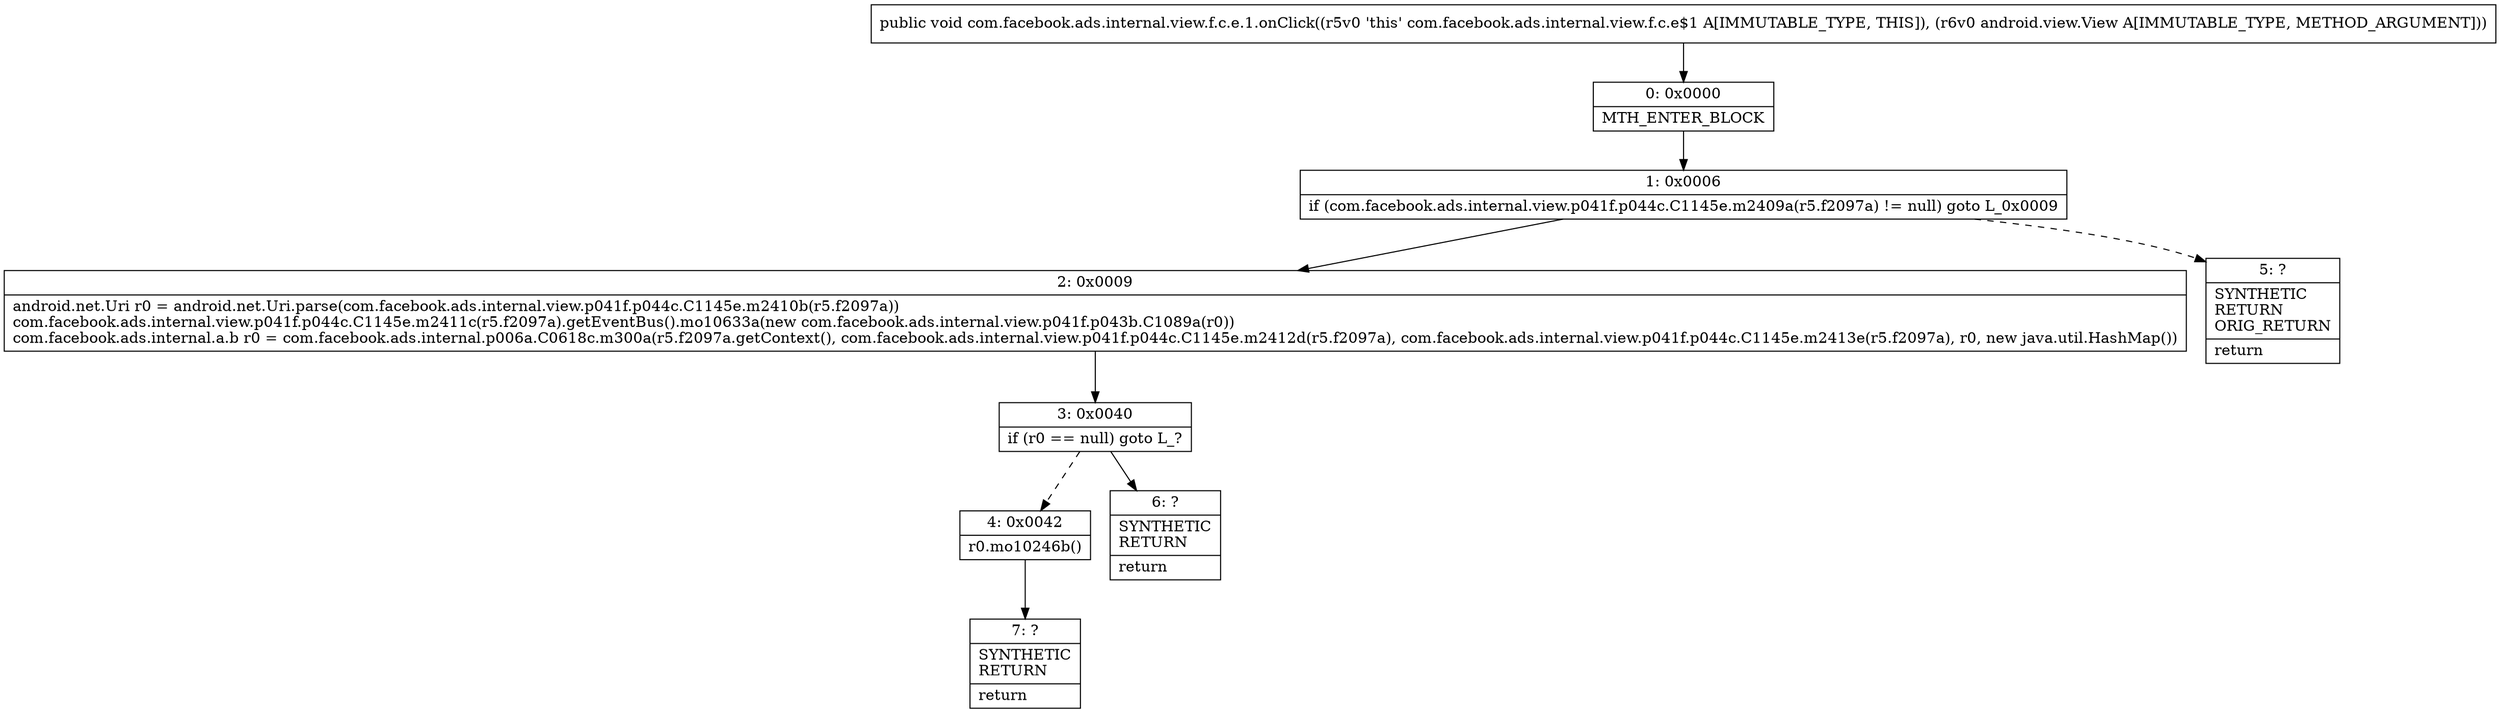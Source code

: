 digraph "CFG forcom.facebook.ads.internal.view.f.c.e.1.onClick(Landroid\/view\/View;)V" {
Node_0 [shape=record,label="{0\:\ 0x0000|MTH_ENTER_BLOCK\l}"];
Node_1 [shape=record,label="{1\:\ 0x0006|if (com.facebook.ads.internal.view.p041f.p044c.C1145e.m2409a(r5.f2097a) != null) goto L_0x0009\l}"];
Node_2 [shape=record,label="{2\:\ 0x0009|android.net.Uri r0 = android.net.Uri.parse(com.facebook.ads.internal.view.p041f.p044c.C1145e.m2410b(r5.f2097a))\lcom.facebook.ads.internal.view.p041f.p044c.C1145e.m2411c(r5.f2097a).getEventBus().mo10633a(new com.facebook.ads.internal.view.p041f.p043b.C1089a(r0))\lcom.facebook.ads.internal.a.b r0 = com.facebook.ads.internal.p006a.C0618c.m300a(r5.f2097a.getContext(), com.facebook.ads.internal.view.p041f.p044c.C1145e.m2412d(r5.f2097a), com.facebook.ads.internal.view.p041f.p044c.C1145e.m2413e(r5.f2097a), r0, new java.util.HashMap())\l}"];
Node_3 [shape=record,label="{3\:\ 0x0040|if (r0 == null) goto L_?\l}"];
Node_4 [shape=record,label="{4\:\ 0x0042|r0.mo10246b()\l}"];
Node_5 [shape=record,label="{5\:\ ?|SYNTHETIC\lRETURN\lORIG_RETURN\l|return\l}"];
Node_6 [shape=record,label="{6\:\ ?|SYNTHETIC\lRETURN\l|return\l}"];
Node_7 [shape=record,label="{7\:\ ?|SYNTHETIC\lRETURN\l|return\l}"];
MethodNode[shape=record,label="{public void com.facebook.ads.internal.view.f.c.e.1.onClick((r5v0 'this' com.facebook.ads.internal.view.f.c.e$1 A[IMMUTABLE_TYPE, THIS]), (r6v0 android.view.View A[IMMUTABLE_TYPE, METHOD_ARGUMENT])) }"];
MethodNode -> Node_0;
Node_0 -> Node_1;
Node_1 -> Node_2;
Node_1 -> Node_5[style=dashed];
Node_2 -> Node_3;
Node_3 -> Node_4[style=dashed];
Node_3 -> Node_6;
Node_4 -> Node_7;
}

